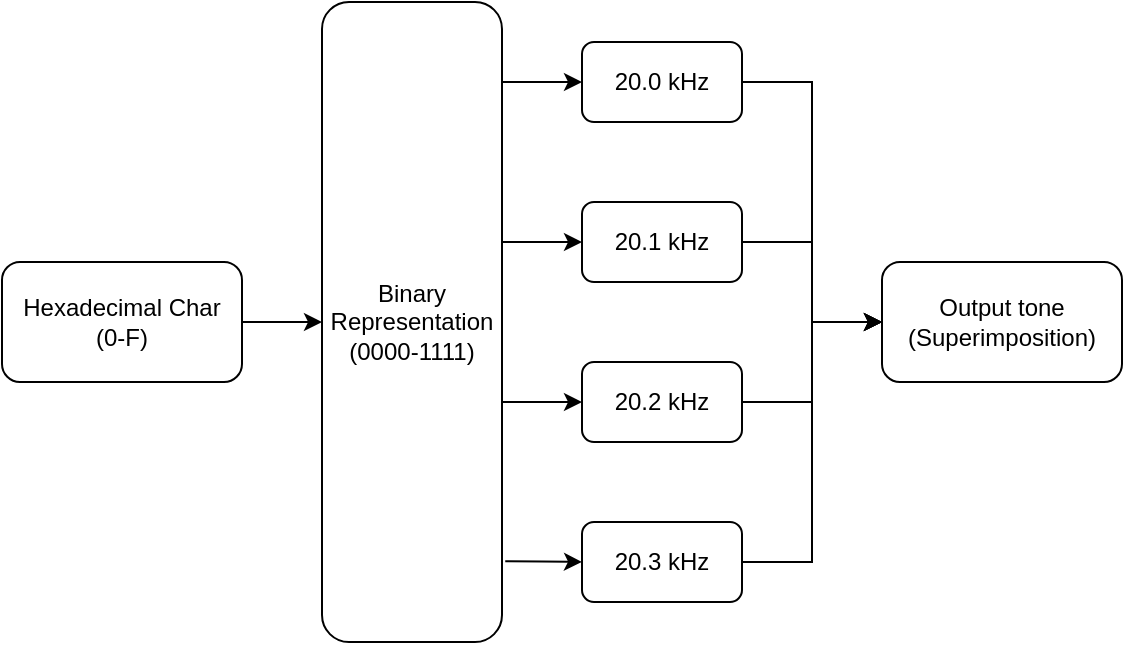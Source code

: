 <mxfile version="13.0.1" type="device" pages="3"><diagram id="n1xmNgFGktxmh9o-yJnU" name="Page-1"><mxGraphModel dx="932" dy="666" grid="1" gridSize="10" guides="1" tooltips="1" connect="1" arrows="1" fold="1" page="1" pageScale="1" pageWidth="1169" pageHeight="827" math="0" shadow="0"><root><mxCell id="0"/><mxCell id="1" parent="0"/><mxCell id="GOljNFy0U1KmsxgsSpBl-28" style="edgeStyle=orthogonalEdgeStyle;rounded=0;orthogonalLoop=1;jettySize=auto;html=1;" parent="1" source="GOljNFy0U1KmsxgsSpBl-1" target="GOljNFy0U1KmsxgsSpBl-2" edge="1"><mxGeometry relative="1" as="geometry"/></mxCell><mxCell id="GOljNFy0U1KmsxgsSpBl-1" value="Hexadecimal Char&lt;br&gt;(0-F)" style="rounded=1;whiteSpace=wrap;html=1;" parent="1" vertex="1"><mxGeometry y="130" width="120" height="60" as="geometry"/></mxCell><mxCell id="GOljNFy0U1KmsxgsSpBl-16" style="edgeStyle=orthogonalEdgeStyle;rounded=0;orthogonalLoop=1;jettySize=auto;html=1;" parent="1" source="GOljNFy0U1KmsxgsSpBl-2" target="GOljNFy0U1KmsxgsSpBl-10" edge="1"><mxGeometry relative="1" as="geometry"><mxPoint x="290" y="40" as="targetPoint"/><Array as="points"><mxPoint x="270" y="40"/><mxPoint x="270" y="40"/></Array></mxGeometry></mxCell><mxCell id="GOljNFy0U1KmsxgsSpBl-17" style="edgeStyle=orthogonalEdgeStyle;rounded=0;orthogonalLoop=1;jettySize=auto;html=1;" parent="1" source="GOljNFy0U1KmsxgsSpBl-2" target="GOljNFy0U1KmsxgsSpBl-12" edge="1"><mxGeometry relative="1" as="geometry"><mxPoint x="290" y="110" as="targetPoint"/><Array as="points"><mxPoint x="270" y="120"/><mxPoint x="270" y="120"/></Array></mxGeometry></mxCell><mxCell id="GOljNFy0U1KmsxgsSpBl-18" style="edgeStyle=orthogonalEdgeStyle;rounded=0;orthogonalLoop=1;jettySize=auto;html=1;" parent="1" source="GOljNFy0U1KmsxgsSpBl-2" target="GOljNFy0U1KmsxgsSpBl-20" edge="1"><mxGeometry relative="1" as="geometry"><mxPoint x="290" y="180" as="targetPoint"/><Array as="points"><mxPoint x="270" y="200"/><mxPoint x="270" y="200"/></Array></mxGeometry></mxCell><mxCell id="GOljNFy0U1KmsxgsSpBl-19" style="edgeStyle=orthogonalEdgeStyle;rounded=0;orthogonalLoop=1;jettySize=auto;html=1;exitX=1.018;exitY=0.874;exitDx=0;exitDy=0;exitPerimeter=0;" parent="1" source="GOljNFy0U1KmsxgsSpBl-2" target="GOljNFy0U1KmsxgsSpBl-21" edge="1"><mxGeometry relative="1" as="geometry"><mxPoint x="290" y="240" as="targetPoint"/><Array as="points"/></mxGeometry></mxCell><mxCell id="GOljNFy0U1KmsxgsSpBl-2" value="Binary Representation&lt;br&gt;(0000-1111)" style="rounded=1;whiteSpace=wrap;html=1;" parent="1" vertex="1"><mxGeometry x="160" width="90" height="320" as="geometry"/></mxCell><mxCell id="GOljNFy0U1KmsxgsSpBl-24" style="edgeStyle=orthogonalEdgeStyle;rounded=0;orthogonalLoop=1;jettySize=auto;html=1;entryX=0;entryY=0.5;entryDx=0;entryDy=0;" parent="1" source="GOljNFy0U1KmsxgsSpBl-10" target="GOljNFy0U1KmsxgsSpBl-23" edge="1"><mxGeometry relative="1" as="geometry"/></mxCell><mxCell id="GOljNFy0U1KmsxgsSpBl-10" value="20.0 kHz" style="rounded=1;whiteSpace=wrap;html=1;" parent="1" vertex="1"><mxGeometry x="290" y="20" width="80" height="40" as="geometry"/></mxCell><mxCell id="GOljNFy0U1KmsxgsSpBl-25" style="edgeStyle=orthogonalEdgeStyle;rounded=0;orthogonalLoop=1;jettySize=auto;html=1;entryX=0;entryY=0.5;entryDx=0;entryDy=0;" parent="1" source="GOljNFy0U1KmsxgsSpBl-12" target="GOljNFy0U1KmsxgsSpBl-23" edge="1"><mxGeometry relative="1" as="geometry"/></mxCell><mxCell id="GOljNFy0U1KmsxgsSpBl-12" value="20.1 kHz" style="rounded=1;whiteSpace=wrap;html=1;" parent="1" vertex="1"><mxGeometry x="290" y="100" width="80" height="40" as="geometry"/></mxCell><mxCell id="GOljNFy0U1KmsxgsSpBl-26" style="edgeStyle=orthogonalEdgeStyle;rounded=0;orthogonalLoop=1;jettySize=auto;html=1;entryX=0;entryY=0.5;entryDx=0;entryDy=0;" parent="1" source="GOljNFy0U1KmsxgsSpBl-20" target="GOljNFy0U1KmsxgsSpBl-23" edge="1"><mxGeometry relative="1" as="geometry"/></mxCell><mxCell id="GOljNFy0U1KmsxgsSpBl-20" value="20.2 kHz" style="rounded=1;whiteSpace=wrap;html=1;" parent="1" vertex="1"><mxGeometry x="290" y="180" width="80" height="40" as="geometry"/></mxCell><mxCell id="GOljNFy0U1KmsxgsSpBl-27" style="edgeStyle=orthogonalEdgeStyle;rounded=0;orthogonalLoop=1;jettySize=auto;html=1;entryX=0;entryY=0.5;entryDx=0;entryDy=0;" parent="1" source="GOljNFy0U1KmsxgsSpBl-21" target="GOljNFy0U1KmsxgsSpBl-23" edge="1"><mxGeometry relative="1" as="geometry"/></mxCell><mxCell id="GOljNFy0U1KmsxgsSpBl-21" value="20.3 kHz" style="rounded=1;whiteSpace=wrap;html=1;" parent="1" vertex="1"><mxGeometry x="290" y="260" width="80" height="40" as="geometry"/></mxCell><mxCell id="GOljNFy0U1KmsxgsSpBl-23" value="Output tone&lt;br&gt;(Superimposition)" style="rounded=1;whiteSpace=wrap;html=1;" parent="1" vertex="1"><mxGeometry x="440" y="130" width="120" height="60" as="geometry"/></mxCell></root></mxGraphModel></diagram><diagram id="u1HW1TnhGcAQf2yxUjR8" name="Page-2"><mxGraphModel dx="777" dy="555" grid="1" gridSize="10" guides="1" tooltips="1" connect="1" arrows="1" fold="1" page="1" pageScale="1" pageWidth="1169" pageHeight="827" math="0" shadow="0"><root><mxCell id="sZWt9B7gq4cnSTc6vb7Q-0"/><mxCell id="sZWt9B7gq4cnSTc6vb7Q-1" parent="sZWt9B7gq4cnSTc6vb7Q-0"/><mxCell id="sZWt9B7gq4cnSTc6vb7Q-2" style="edgeStyle=orthogonalEdgeStyle;rounded=0;orthogonalLoop=1;jettySize=auto;html=1;" parent="sZWt9B7gq4cnSTc6vb7Q-1" source="sZWt9B7gq4cnSTc6vb7Q-3" target="sZWt9B7gq4cnSTc6vb7Q-8" edge="1"><mxGeometry relative="1" as="geometry"/></mxCell><mxCell id="sZWt9B7gq4cnSTc6vb7Q-3" value="0xD" style="rounded=1;whiteSpace=wrap;html=1;" parent="sZWt9B7gq4cnSTc6vb7Q-1" vertex="1"><mxGeometry x="10.0" y="130" width="120" height="60" as="geometry"/></mxCell><mxCell id="sZWt9B7gq4cnSTc6vb7Q-4" value="1" style="edgeStyle=orthogonalEdgeStyle;rounded=0;orthogonalLoop=1;jettySize=auto;html=1;labelBackgroundColor=none;" parent="sZWt9B7gq4cnSTc6vb7Q-1" source="sZWt9B7gq4cnSTc6vb7Q-8" target="sZWt9B7gq4cnSTc6vb7Q-10" edge="1"><mxGeometry y="10" relative="1" as="geometry"><mxPoint x="300" y="40" as="targetPoint"/><Array as="points"><mxPoint x="280" y="40"/><mxPoint x="280" y="40"/></Array><mxPoint as="offset"/></mxGeometry></mxCell><mxCell id="sZWt9B7gq4cnSTc6vb7Q-5" value="1" style="edgeStyle=orthogonalEdgeStyle;rounded=0;orthogonalLoop=1;jettySize=auto;html=1;labelBackgroundColor=none;" parent="sZWt9B7gq4cnSTc6vb7Q-1" source="sZWt9B7gq4cnSTc6vb7Q-8" target="sZWt9B7gq4cnSTc6vb7Q-12" edge="1"><mxGeometry y="10" relative="1" as="geometry"><mxPoint x="300" y="110" as="targetPoint"/><Array as="points"><mxPoint x="280" y="120"/><mxPoint x="280" y="120"/></Array><mxPoint as="offset"/></mxGeometry></mxCell><mxCell id="sZWt9B7gq4cnSTc6vb7Q-6" value="0" style="edgeStyle=orthogonalEdgeStyle;rounded=0;orthogonalLoop=1;jettySize=auto;html=1;fontColor=#000000;labelBackgroundColor=none;" parent="sZWt9B7gq4cnSTc6vb7Q-1" source="sZWt9B7gq4cnSTc6vb7Q-8" target="sZWt9B7gq4cnSTc6vb7Q-14" edge="1"><mxGeometry y="10" relative="1" as="geometry"><mxPoint x="300" y="180" as="targetPoint"/><Array as="points"><mxPoint x="280" y="200"/><mxPoint x="280" y="200"/></Array><mxPoint as="offset"/></mxGeometry></mxCell><mxCell id="sZWt9B7gq4cnSTc6vb7Q-7" value="1" style="edgeStyle=orthogonalEdgeStyle;rounded=0;orthogonalLoop=1;jettySize=auto;html=1;exitX=1.014;exitY=0.875;exitDx=0;exitDy=0;exitPerimeter=0;labelBackgroundColor=none;" parent="sZWt9B7gq4cnSTc6vb7Q-1" source="sZWt9B7gq4cnSTc6vb7Q-8" target="sZWt9B7gq4cnSTc6vb7Q-16" edge="1"><mxGeometry x="-0.033" y="10" relative="1" as="geometry"><mxPoint x="300" y="240" as="targetPoint"/><Array as="points"/><mxPoint as="offset"/></mxGeometry></mxCell><mxCell id="sZWt9B7gq4cnSTc6vb7Q-8" value="Binary Representation&lt;br&gt;b'1101" style="rounded=1;whiteSpace=wrap;html=1;" parent="sZWt9B7gq4cnSTc6vb7Q-1" vertex="1"><mxGeometry x="170.0" width="90" height="320" as="geometry"/></mxCell><mxCell id="sZWt9B7gq4cnSTc6vb7Q-9" style="edgeStyle=orthogonalEdgeStyle;rounded=0;orthogonalLoop=1;jettySize=auto;html=1;entryX=0;entryY=0.5;entryDx=0;entryDy=0;" parent="sZWt9B7gq4cnSTc6vb7Q-1" source="sZWt9B7gq4cnSTc6vb7Q-10" target="sZWt9B7gq4cnSTc6vb7Q-17" edge="1"><mxGeometry relative="1" as="geometry"/></mxCell><mxCell id="sZWt9B7gq4cnSTc6vb7Q-10" value="20.0 kHz" style="rounded=1;whiteSpace=wrap;html=1;fillColor=#dae8fc;strokeColor=#6c8ebf;" parent="sZWt9B7gq4cnSTc6vb7Q-1" vertex="1"><mxGeometry x="300" y="20" width="80" height="40" as="geometry"/></mxCell><mxCell id="sZWt9B7gq4cnSTc6vb7Q-11" style="edgeStyle=orthogonalEdgeStyle;rounded=0;orthogonalLoop=1;jettySize=auto;html=1;entryX=0;entryY=0.5;entryDx=0;entryDy=0;" parent="sZWt9B7gq4cnSTc6vb7Q-1" source="sZWt9B7gq4cnSTc6vb7Q-12" target="sZWt9B7gq4cnSTc6vb7Q-17" edge="1"><mxGeometry relative="1" as="geometry"/></mxCell><mxCell id="sZWt9B7gq4cnSTc6vb7Q-12" value="20.1 kHz" style="rounded=1;whiteSpace=wrap;html=1;fillColor=#dae8fc;strokeColor=#6c8ebf;" parent="sZWt9B7gq4cnSTc6vb7Q-1" vertex="1"><mxGeometry x="300" y="100" width="80" height="40" as="geometry"/></mxCell><mxCell id="sZWt9B7gq4cnSTc6vb7Q-13" style="edgeStyle=orthogonalEdgeStyle;rounded=0;orthogonalLoop=1;jettySize=auto;html=1;entryX=0;entryY=0.5;entryDx=0;entryDy=0;" parent="sZWt9B7gq4cnSTc6vb7Q-1" source="sZWt9B7gq4cnSTc6vb7Q-14" target="sZWt9B7gq4cnSTc6vb7Q-17" edge="1"><mxGeometry relative="1" as="geometry"/></mxCell><mxCell id="sZWt9B7gq4cnSTc6vb7Q-14" value="20.2 kHz" style="rounded=1;whiteSpace=wrap;html=1;fillColor=#f8cecc;strokeColor=#b85450;" parent="sZWt9B7gq4cnSTc6vb7Q-1" vertex="1"><mxGeometry x="300" y="180" width="80" height="40" as="geometry"/></mxCell><mxCell id="sZWt9B7gq4cnSTc6vb7Q-15" style="edgeStyle=orthogonalEdgeStyle;rounded=0;orthogonalLoop=1;jettySize=auto;html=1;entryX=0;entryY=0.5;entryDx=0;entryDy=0;" parent="sZWt9B7gq4cnSTc6vb7Q-1" source="sZWt9B7gq4cnSTc6vb7Q-16" target="sZWt9B7gq4cnSTc6vb7Q-17" edge="1"><mxGeometry relative="1" as="geometry"/></mxCell><mxCell id="sZWt9B7gq4cnSTc6vb7Q-16" value="20.3 kHz" style="rounded=1;whiteSpace=wrap;html=1;fillColor=#dae8fc;strokeColor=#6c8ebf;" parent="sZWt9B7gq4cnSTc6vb7Q-1" vertex="1"><mxGeometry x="300" y="260" width="80" height="40" as="geometry"/></mxCell><mxCell id="sZWt9B7gq4cnSTc6vb7Q-17" value="Superimposition&lt;br&gt;of frequencies&lt;br&gt;20.0, 20.1, 20.3 kHz" style="rounded=1;whiteSpace=wrap;html=1;fillColor=#d5e8d4;strokeColor=#82b366;" parent="sZWt9B7gq4cnSTc6vb7Q-1" vertex="1"><mxGeometry x="450" y="130" width="160" height="60" as="geometry"/></mxCell></root></mxGraphModel></diagram><diagram id="nkGIxeQJ6joBGTWlqFeG" name="Page-3"><mxGraphModel dx="1096" dy="784" grid="1" gridSize="10" guides="1" tooltips="1" connect="1" arrows="1" fold="1" page="1" pageScale="1" pageWidth="1169" pageHeight="827" math="0" shadow="0"><root><mxCell id="BXOc6objdhUqdcnxAnTo-0"/><mxCell id="BXOc6objdhUqdcnxAnTo-1" parent="BXOc6objdhUqdcnxAnTo-0"/><mxCell id="BXOc6objdhUqdcnxAnTo-2" value="SHA-256 Hash" style="rounded=0;whiteSpace=wrap;html=1;fontColor=#000000;verticalAlign=top;dashed=1;" parent="BXOc6objdhUqdcnxAnTo-1" vertex="1"><mxGeometry x="290" y="-0.47" width="160" height="480" as="geometry"/></mxCell><mxCell id="NgAyOzP5ILQc59aSi0Vf-19" style="edgeStyle=orthogonalEdgeStyle;rounded=0;orthogonalLoop=1;jettySize=auto;html=1;labelBackgroundColor=none;fontColor=#000000;" parent="BXOc6objdhUqdcnxAnTo-1" source="BXOc6objdhUqdcnxAnTo-4" target="BXOc6objdhUqdcnxAnTo-14" edge="1"><mxGeometry relative="1" as="geometry"/></mxCell><mxCell id="BXOc6objdhUqdcnxAnTo-4" value="Hexadecimal Char 1&lt;br&gt;" style="rounded=1;whiteSpace=wrap;html=1;" parent="BXOc6objdhUqdcnxAnTo-1" vertex="1"><mxGeometry x="310" y="59.53" width="120" height="30" as="geometry"/></mxCell><mxCell id="NgAyOzP5ILQc59aSi0Vf-33" style="edgeStyle=orthogonalEdgeStyle;rounded=0;orthogonalLoop=1;jettySize=auto;html=1;entryX=0;entryY=0.5;entryDx=0;entryDy=0;labelBackgroundColor=none;fontColor=#000000;" parent="BXOc6objdhUqdcnxAnTo-1" source="BXOc6objdhUqdcnxAnTo-14" target="NgAyOzP5ILQc59aSi0Vf-9" edge="1"><mxGeometry relative="1" as="geometry"/></mxCell><mxCell id="BXOc6objdhUqdcnxAnTo-14" value="Output tone 1" style="rounded=1;whiteSpace=wrap;html=1;" parent="BXOc6objdhUqdcnxAnTo-1" vertex="1"><mxGeometry x="490" y="54.53" width="120" height="40" as="geometry"/></mxCell><mxCell id="NgAyOzP5ILQc59aSi0Vf-28" style="edgeStyle=orthogonalEdgeStyle;rounded=0;orthogonalLoop=1;jettySize=auto;html=1;entryX=0;entryY=0.5;entryDx=0;entryDy=0;labelBackgroundColor=none;fontColor=#000000;" parent="BXOc6objdhUqdcnxAnTo-1" source="BXOc6objdhUqdcnxAnTo-15" target="NgAyOzP5ILQc59aSi0Vf-20" edge="1"><mxGeometry relative="1" as="geometry"/></mxCell><mxCell id="BXOc6objdhUqdcnxAnTo-15" value="Video Filename" style="rounded=1;whiteSpace=wrap;html=1;fontColor=#000000;" parent="BXOc6objdhUqdcnxAnTo-1" vertex="1"><mxGeometry x="10" y="59.53" width="80" height="80" as="geometry"/></mxCell><mxCell id="NgAyOzP5ILQc59aSi0Vf-30" style="edgeStyle=orthogonalEdgeStyle;rounded=0;orthogonalLoop=1;jettySize=auto;html=1;entryX=0;entryY=0.5;entryDx=0;entryDy=0;labelBackgroundColor=none;fontColor=#000000;" parent="BXOc6objdhUqdcnxAnTo-1" source="BXOc6objdhUqdcnxAnTo-16" target="NgAyOzP5ILQc59aSi0Vf-20" edge="1"><mxGeometry relative="1" as="geometry"/></mxCell><mxCell id="BXOc6objdhUqdcnxAnTo-16" value="Time" style="rounded=1;whiteSpace=wrap;html=1;fontColor=#000000;" parent="BXOc6objdhUqdcnxAnTo-1" vertex="1"><mxGeometry x="10" y="339.53" width="80" height="80" as="geometry"/></mxCell><mxCell id="NgAyOzP5ILQc59aSi0Vf-29" style="edgeStyle=orthogonalEdgeStyle;rounded=0;orthogonalLoop=1;jettySize=auto;html=1;entryX=0;entryY=0.5;entryDx=0;entryDy=0;labelBackgroundColor=none;fontColor=#000000;" parent="BXOc6objdhUqdcnxAnTo-1" source="BXOc6objdhUqdcnxAnTo-17" target="NgAyOzP5ILQc59aSi0Vf-20" edge="1"><mxGeometry relative="1" as="geometry"><Array as="points"><mxPoint x="130" y="240.53"/></Array></mxGeometry></mxCell><mxCell id="BXOc6objdhUqdcnxAnTo-17" value="URL" style="rounded=1;whiteSpace=wrap;html=1;fontColor=#000000;" parent="BXOc6objdhUqdcnxAnTo-1" vertex="1"><mxGeometry x="10" y="199.53" width="80" height="80" as="geometry"/></mxCell><mxCell id="NgAyOzP5ILQc59aSi0Vf-15" style="edgeStyle=orthogonalEdgeStyle;rounded=0;orthogonalLoop=1;jettySize=auto;html=1;labelBackgroundColor=none;fontColor=#000000;" parent="BXOc6objdhUqdcnxAnTo-1" source="BXOc6objdhUqdcnxAnTo-18" target="NgAyOzP5ILQc59aSi0Vf-8" edge="1"><mxGeometry relative="1" as="geometry"/></mxCell><mxCell id="BXOc6objdhUqdcnxAnTo-18" value="Hexadecimal Char 2" style="rounded=1;whiteSpace=wrap;html=1;fontColor=#000000;" parent="BXOc6objdhUqdcnxAnTo-1" vertex="1"><mxGeometry x="310" y="144.53" width="120" height="30" as="geometry"/></mxCell><mxCell id="NgAyOzP5ILQc59aSi0Vf-16" style="edgeStyle=orthogonalEdgeStyle;rounded=0;orthogonalLoop=1;jettySize=auto;html=1;labelBackgroundColor=none;fontColor=#000000;" parent="BXOc6objdhUqdcnxAnTo-1" source="BXOc6objdhUqdcnxAnTo-19" target="NgAyOzP5ILQc59aSi0Vf-7" edge="1"><mxGeometry relative="1" as="geometry"/></mxCell><mxCell id="BXOc6objdhUqdcnxAnTo-19" value="..." style="rounded=1;whiteSpace=wrap;html=1;fontColor=#000000;" parent="BXOc6objdhUqdcnxAnTo-1" vertex="1"><mxGeometry x="310" y="225.03" width="120" height="30" as="geometry"/></mxCell><mxCell id="NgAyOzP5ILQc59aSi0Vf-17" style="edgeStyle=orthogonalEdgeStyle;rounded=0;orthogonalLoop=1;jettySize=auto;html=1;labelBackgroundColor=none;fontColor=#000000;" parent="BXOc6objdhUqdcnxAnTo-1" source="BXOc6objdhUqdcnxAnTo-21" target="NgAyOzP5ILQc59aSi0Vf-6" edge="1"><mxGeometry relative="1" as="geometry"/></mxCell><mxCell id="BXOc6objdhUqdcnxAnTo-21" value="..." style="rounded=1;whiteSpace=wrap;html=1;fontColor=#000000;" parent="BXOc6objdhUqdcnxAnTo-1" vertex="1"><mxGeometry x="310" y="309.53" width="120" height="30" as="geometry"/></mxCell><mxCell id="NgAyOzP5ILQc59aSi0Vf-18" style="edgeStyle=orthogonalEdgeStyle;rounded=0;orthogonalLoop=1;jettySize=auto;html=1;labelBackgroundColor=none;fontColor=#000000;" parent="BXOc6objdhUqdcnxAnTo-1" source="BXOc6objdhUqdcnxAnTo-22" target="NgAyOzP5ILQc59aSi0Vf-5" edge="1"><mxGeometry relative="1" as="geometry"/></mxCell><mxCell id="BXOc6objdhUqdcnxAnTo-22" value="Hexadecimal Char 64" style="rounded=1;whiteSpace=wrap;html=1;fontColor=#000000;" parent="BXOc6objdhUqdcnxAnTo-1" vertex="1"><mxGeometry x="310" y="389.53" width="120" height="30" as="geometry"/></mxCell><mxCell id="NgAyOzP5ILQc59aSi0Vf-37" style="edgeStyle=orthogonalEdgeStyle;rounded=0;orthogonalLoop=1;jettySize=auto;html=1;entryX=0;entryY=0.5;entryDx=0;entryDy=0;labelBackgroundColor=none;fontColor=#000000;" parent="BXOc6objdhUqdcnxAnTo-1" source="NgAyOzP5ILQc59aSi0Vf-5" target="NgAyOzP5ILQc59aSi0Vf-9" edge="1"><mxGeometry relative="1" as="geometry"/></mxCell><mxCell id="NgAyOzP5ILQc59aSi0Vf-5" value="Output tone 64" style="rounded=1;whiteSpace=wrap;html=1;" parent="BXOc6objdhUqdcnxAnTo-1" vertex="1"><mxGeometry x="490" y="384.53" width="120" height="40" as="geometry"/></mxCell><mxCell id="NgAyOzP5ILQc59aSi0Vf-36" style="edgeStyle=orthogonalEdgeStyle;rounded=0;orthogonalLoop=1;jettySize=auto;html=1;entryX=0;entryY=0.5;entryDx=0;entryDy=0;labelBackgroundColor=none;fontColor=#000000;" parent="BXOc6objdhUqdcnxAnTo-1" source="NgAyOzP5ILQc59aSi0Vf-6" target="NgAyOzP5ILQc59aSi0Vf-9" edge="1"><mxGeometry relative="1" as="geometry"/></mxCell><mxCell id="NgAyOzP5ILQc59aSi0Vf-6" value="..." style="rounded=1;whiteSpace=wrap;html=1;" parent="BXOc6objdhUqdcnxAnTo-1" vertex="1"><mxGeometry x="490" y="304.53" width="120" height="40" as="geometry"/></mxCell><mxCell id="NgAyOzP5ILQc59aSi0Vf-35" style="edgeStyle=orthogonalEdgeStyle;rounded=0;orthogonalLoop=1;jettySize=auto;html=1;entryX=0;entryY=0.5;entryDx=0;entryDy=0;labelBackgroundColor=none;fontColor=#000000;" parent="BXOc6objdhUqdcnxAnTo-1" source="NgAyOzP5ILQc59aSi0Vf-7" target="NgAyOzP5ILQc59aSi0Vf-9" edge="1"><mxGeometry relative="1" as="geometry"/></mxCell><mxCell id="NgAyOzP5ILQc59aSi0Vf-7" value="..." style="rounded=1;whiteSpace=wrap;html=1;" parent="BXOc6objdhUqdcnxAnTo-1" vertex="1"><mxGeometry x="490" y="220.03" width="120" height="40" as="geometry"/></mxCell><mxCell id="NgAyOzP5ILQc59aSi0Vf-34" style="edgeStyle=orthogonalEdgeStyle;rounded=0;orthogonalLoop=1;jettySize=auto;html=1;entryX=0;entryY=0.5;entryDx=0;entryDy=0;labelBackgroundColor=none;fontColor=#000000;" parent="BXOc6objdhUqdcnxAnTo-1" source="NgAyOzP5ILQc59aSi0Vf-8" target="NgAyOzP5ILQc59aSi0Vf-9" edge="1"><mxGeometry relative="1" as="geometry"/></mxCell><mxCell id="NgAyOzP5ILQc59aSi0Vf-8" value="Output tone 2" style="rounded=1;whiteSpace=wrap;html=1;" parent="BXOc6objdhUqdcnxAnTo-1" vertex="1"><mxGeometry x="490" y="139.53" width="120" height="40" as="geometry"/></mxCell><mxCell id="NgAyOzP5ILQc59aSi0Vf-9" value="Audio Watermark&lt;br&gt;(Concatenation)" style="rounded=1;whiteSpace=wrap;html=1;fontColor=#000000;" parent="BXOc6objdhUqdcnxAnTo-1" vertex="1"><mxGeometry x="670" y="209.53" width="120" height="60" as="geometry"/></mxCell><mxCell id="NgAyOzP5ILQc59aSi0Vf-31" style="edgeStyle=orthogonalEdgeStyle;rounded=0;orthogonalLoop=1;jettySize=auto;html=1;labelBackgroundColor=none;fontColor=#000000;" parent="BXOc6objdhUqdcnxAnTo-1" source="NgAyOzP5ILQc59aSi0Vf-20" target="BXOc6objdhUqdcnxAnTo-2" edge="1"><mxGeometry relative="1" as="geometry"><Array as="points"><mxPoint x="280" y="239.53"/><mxPoint x="280" y="239.53"/></Array></mxGeometry></mxCell><mxCell id="NgAyOzP5ILQc59aSi0Vf-20" value="Hashing&lt;br&gt;Function" style="rounded=0;whiteSpace=wrap;html=1;fontColor=#000000;verticalAlign=middle;dashed=1;" parent="BXOc6objdhUqdcnxAnTo-1" vertex="1"><mxGeometry x="170" y="197.53" width="80" height="85" as="geometry"/></mxCell></root></mxGraphModel></diagram></mxfile>